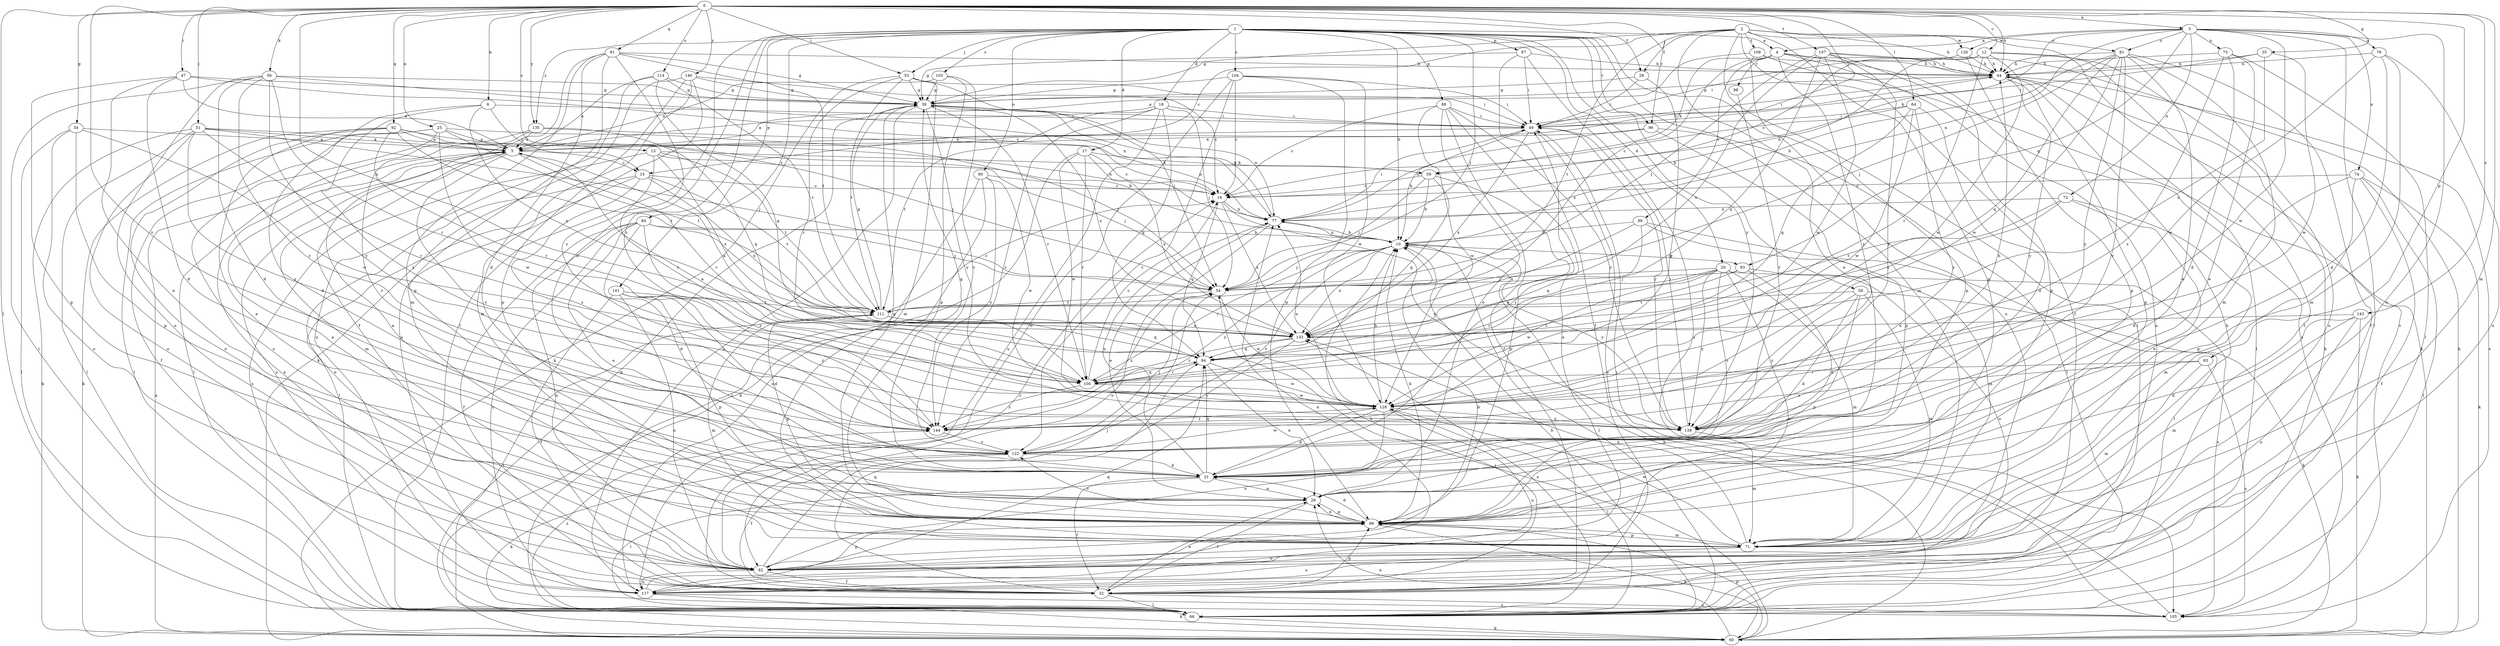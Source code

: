 strict digraph  {
0;
1;
2;
3;
4;
5;
6;
10;
12;
13;
15;
16;
17;
18;
20;
21;
25;
26;
28;
32;
34;
35;
38;
44;
47;
49;
51;
53;
54;
56;
58;
59;
60;
64;
66;
71;
72;
73;
74;
76;
77;
80;
81;
82;
83;
84;
87;
88;
89;
91;
92;
93;
94;
96;
98;
99;
100;
101;
103;
104;
105;
107;
108;
111;
114;
117;
122;
126;
128;
133;
135;
138;
140;
143;
144;
0 -> 3  [label=a];
0 -> 6  [label=b];
0 -> 12  [label=c];
0 -> 13  [label=c];
0 -> 25  [label=e];
0 -> 28  [label=f];
0 -> 34  [label=g];
0 -> 35  [label=g];
0 -> 44  [label=h];
0 -> 47  [label=i];
0 -> 49  [label=i];
0 -> 51  [label=j];
0 -> 53  [label=j];
0 -> 56  [label=k];
0 -> 64  [label=l];
0 -> 66  [label=l];
0 -> 71  [label=m];
0 -> 83  [label=p];
0 -> 91  [label=q];
0 -> 92  [label=q];
0 -> 96  [label=r];
0 -> 107  [label=t];
0 -> 114  [label=u];
0 -> 122  [label=v];
0 -> 133  [label=x];
0 -> 135  [label=y];
0 -> 140  [label=z];
0 -> 143  [label=z];
1 -> 4  [label=a];
1 -> 10  [label=b];
1 -> 17  [label=d];
1 -> 18  [label=d];
1 -> 20  [label=d];
1 -> 21  [label=d];
1 -> 53  [label=j];
1 -> 54  [label=j];
1 -> 58  [label=k];
1 -> 66  [label=l];
1 -> 71  [label=m];
1 -> 80  [label=o];
1 -> 84  [label=p];
1 -> 87  [label=p];
1 -> 88  [label=p];
1 -> 96  [label=r];
1 -> 101  [label=s];
1 -> 103  [label=s];
1 -> 104  [label=s];
1 -> 117  [label=u];
1 -> 135  [label=y];
1 -> 138  [label=y];
1 -> 144  [label=z];
2 -> 15  [label=c];
2 -> 26  [label=e];
2 -> 28  [label=f];
2 -> 32  [label=f];
2 -> 38  [label=g];
2 -> 44  [label=h];
2 -> 66  [label=l];
2 -> 81  [label=o];
2 -> 89  [label=p];
2 -> 105  [label=s];
2 -> 108  [label=t];
2 -> 111  [label=t];
2 -> 126  [label=w];
3 -> 4  [label=a];
3 -> 59  [label=k];
3 -> 66  [label=l];
3 -> 72  [label=n];
3 -> 73  [label=n];
3 -> 74  [label=n];
3 -> 76  [label=n];
3 -> 77  [label=n];
3 -> 81  [label=o];
3 -> 82  [label=o];
3 -> 93  [label=q];
3 -> 126  [label=w];
3 -> 128  [label=w];
4 -> 44  [label=h];
4 -> 59  [label=k];
4 -> 98  [label=r];
4 -> 99  [label=r];
4 -> 105  [label=s];
4 -> 117  [label=u];
4 -> 133  [label=x];
4 -> 138  [label=y];
5 -> 15  [label=c];
5 -> 44  [label=h];
5 -> 71  [label=m];
5 -> 100  [label=r];
5 -> 117  [label=u];
5 -> 122  [label=v];
6 -> 15  [label=c];
6 -> 21  [label=d];
6 -> 49  [label=i];
6 -> 133  [label=x];
6 -> 138  [label=y];
10 -> 54  [label=j];
10 -> 66  [label=l];
10 -> 77  [label=n];
10 -> 93  [label=q];
10 -> 100  [label=r];
10 -> 122  [label=v];
10 -> 133  [label=x];
10 -> 138  [label=y];
10 -> 144  [label=z];
12 -> 16  [label=c];
12 -> 32  [label=f];
12 -> 44  [label=h];
12 -> 77  [label=n];
12 -> 100  [label=r];
12 -> 117  [label=u];
12 -> 128  [label=w];
13 -> 54  [label=j];
13 -> 59  [label=k];
13 -> 100  [label=r];
13 -> 105  [label=s];
13 -> 111  [label=t];
13 -> 133  [label=x];
15 -> 16  [label=c];
15 -> 66  [label=l];
15 -> 82  [label=o];
15 -> 111  [label=t];
15 -> 133  [label=x];
15 -> 144  [label=z];
16 -> 77  [label=n];
16 -> 94  [label=q];
16 -> 133  [label=x];
16 -> 138  [label=y];
17 -> 16  [label=c];
17 -> 59  [label=k];
17 -> 60  [label=k];
17 -> 100  [label=r];
17 -> 128  [label=w];
17 -> 133  [label=x];
18 -> 5  [label=a];
18 -> 49  [label=i];
18 -> 54  [label=j];
18 -> 94  [label=q];
18 -> 111  [label=t];
18 -> 117  [label=u];
18 -> 144  [label=z];
20 -> 54  [label=j];
20 -> 71  [label=m];
20 -> 82  [label=o];
20 -> 100  [label=r];
20 -> 105  [label=s];
20 -> 122  [label=v];
20 -> 128  [label=w];
20 -> 133  [label=x];
20 -> 138  [label=y];
21 -> 26  [label=e];
21 -> 32  [label=f];
21 -> 49  [label=i];
21 -> 66  [label=l];
21 -> 77  [label=n];
21 -> 94  [label=q];
25 -> 5  [label=a];
25 -> 32  [label=f];
25 -> 54  [label=j];
25 -> 66  [label=l];
25 -> 82  [label=o];
25 -> 111  [label=t];
25 -> 128  [label=w];
26 -> 5  [label=a];
26 -> 32  [label=f];
26 -> 89  [label=p];
28 -> 38  [label=g];
28 -> 49  [label=i];
28 -> 144  [label=z];
32 -> 5  [label=a];
32 -> 10  [label=b];
32 -> 16  [label=c];
32 -> 26  [label=e];
32 -> 66  [label=l];
32 -> 89  [label=p];
32 -> 94  [label=q];
32 -> 105  [label=s];
34 -> 5  [label=a];
34 -> 66  [label=l];
34 -> 82  [label=o];
34 -> 89  [label=p];
34 -> 128  [label=w];
35 -> 44  [label=h];
35 -> 49  [label=i];
35 -> 128  [label=w];
35 -> 133  [label=x];
38 -> 49  [label=i];
38 -> 77  [label=n];
38 -> 100  [label=r];
38 -> 117  [label=u];
38 -> 133  [label=x];
38 -> 138  [label=y];
44 -> 38  [label=g];
44 -> 49  [label=i];
44 -> 66  [label=l];
44 -> 89  [label=p];
44 -> 105  [label=s];
44 -> 138  [label=y];
47 -> 5  [label=a];
47 -> 16  [label=c];
47 -> 21  [label=d];
47 -> 26  [label=e];
47 -> 38  [label=g];
47 -> 89  [label=p];
49 -> 5  [label=a];
49 -> 10  [label=b];
49 -> 105  [label=s];
49 -> 133  [label=x];
49 -> 138  [label=y];
51 -> 5  [label=a];
51 -> 10  [label=b];
51 -> 54  [label=j];
51 -> 60  [label=k];
51 -> 66  [label=l];
51 -> 82  [label=o];
51 -> 100  [label=r];
51 -> 144  [label=z];
53 -> 38  [label=g];
53 -> 49  [label=i];
53 -> 54  [label=j];
53 -> 60  [label=k];
53 -> 71  [label=m];
53 -> 100  [label=r];
53 -> 111  [label=t];
54 -> 111  [label=t];
54 -> 128  [label=w];
54 -> 144  [label=z];
56 -> 21  [label=d];
56 -> 38  [label=g];
56 -> 66  [label=l];
56 -> 77  [label=n];
56 -> 82  [label=o];
56 -> 100  [label=r];
56 -> 138  [label=y];
56 -> 144  [label=z];
58 -> 21  [label=d];
58 -> 60  [label=k];
58 -> 71  [label=m];
58 -> 89  [label=p];
58 -> 111  [label=t];
58 -> 138  [label=y];
59 -> 10  [label=b];
59 -> 16  [label=c];
59 -> 54  [label=j];
59 -> 89  [label=p];
59 -> 94  [label=q];
60 -> 5  [label=a];
60 -> 10  [label=b];
60 -> 26  [label=e];
60 -> 38  [label=g];
60 -> 54  [label=j];
60 -> 89  [label=p];
64 -> 16  [label=c];
64 -> 21  [label=d];
64 -> 49  [label=i];
64 -> 94  [label=q];
64 -> 128  [label=w];
64 -> 138  [label=y];
66 -> 10  [label=b];
66 -> 44  [label=h];
66 -> 60  [label=k];
66 -> 111  [label=t];
66 -> 133  [label=x];
66 -> 144  [label=z];
71 -> 82  [label=o];
71 -> 89  [label=p];
71 -> 117  [label=u];
71 -> 128  [label=w];
71 -> 133  [label=x];
72 -> 26  [label=e];
72 -> 71  [label=m];
72 -> 77  [label=n];
72 -> 111  [label=t];
72 -> 133  [label=x];
73 -> 21  [label=d];
73 -> 26  [label=e];
73 -> 44  [label=h];
73 -> 66  [label=l];
73 -> 144  [label=z];
74 -> 16  [label=c];
74 -> 21  [label=d];
74 -> 32  [label=f];
74 -> 60  [label=k];
74 -> 66  [label=l];
74 -> 89  [label=p];
76 -> 21  [label=d];
76 -> 44  [label=h];
76 -> 71  [label=m];
76 -> 117  [label=u];
76 -> 128  [label=w];
77 -> 10  [label=b];
77 -> 26  [label=e];
77 -> 38  [label=g];
77 -> 49  [label=i];
77 -> 82  [label=o];
80 -> 16  [label=c];
80 -> 66  [label=l];
80 -> 117  [label=u];
80 -> 128  [label=w];
80 -> 144  [label=z];
81 -> 10  [label=b];
81 -> 26  [label=e];
81 -> 32  [label=f];
81 -> 44  [label=h];
81 -> 54  [label=j];
81 -> 71  [label=m];
81 -> 94  [label=q];
81 -> 122  [label=v];
81 -> 128  [label=w];
81 -> 138  [label=y];
82 -> 10  [label=b];
82 -> 32  [label=f];
82 -> 44  [label=h];
82 -> 54  [label=j];
82 -> 89  [label=p];
82 -> 117  [label=u];
83 -> 71  [label=m];
83 -> 100  [label=r];
83 -> 105  [label=s];
83 -> 144  [label=z];
84 -> 10  [label=b];
84 -> 21  [label=d];
84 -> 26  [label=e];
84 -> 32  [label=f];
84 -> 54  [label=j];
84 -> 82  [label=o];
84 -> 117  [label=u];
84 -> 144  [label=z];
87 -> 32  [label=f];
87 -> 38  [label=g];
87 -> 44  [label=h];
87 -> 49  [label=i];
87 -> 105  [label=s];
88 -> 16  [label=c];
88 -> 26  [label=e];
88 -> 32  [label=f];
88 -> 49  [label=i];
88 -> 82  [label=o];
88 -> 128  [label=w];
88 -> 138  [label=y];
89 -> 5  [label=a];
89 -> 10  [label=b];
89 -> 21  [label=d];
89 -> 26  [label=e];
89 -> 38  [label=g];
89 -> 60  [label=k];
89 -> 71  [label=m];
89 -> 122  [label=v];
91 -> 21  [label=d];
91 -> 32  [label=f];
91 -> 38  [label=g];
91 -> 44  [label=h];
91 -> 71  [label=m];
91 -> 89  [label=p];
91 -> 111  [label=t];
91 -> 144  [label=z];
92 -> 5  [label=a];
92 -> 26  [label=e];
92 -> 54  [label=j];
92 -> 60  [label=k];
92 -> 77  [label=n];
92 -> 82  [label=o];
92 -> 100  [label=r];
92 -> 111  [label=t];
93 -> 21  [label=d];
93 -> 54  [label=j];
93 -> 82  [label=o];
93 -> 100  [label=r];
94 -> 5  [label=a];
94 -> 26  [label=e];
94 -> 100  [label=r];
94 -> 128  [label=w];
96 -> 5  [label=a];
96 -> 66  [label=l];
96 -> 77  [label=n];
96 -> 89  [label=p];
98 -> 122  [label=v];
99 -> 10  [label=b];
99 -> 66  [label=l];
99 -> 71  [label=m];
99 -> 94  [label=q];
99 -> 133  [label=x];
100 -> 16  [label=c];
100 -> 94  [label=q];
100 -> 128  [label=w];
100 -> 144  [label=z];
101 -> 21  [label=d];
101 -> 32  [label=f];
101 -> 82  [label=o];
101 -> 89  [label=p];
101 -> 111  [label=t];
101 -> 144  [label=z];
103 -> 5  [label=a];
103 -> 38  [label=g];
103 -> 89  [label=p];
103 -> 122  [label=v];
104 -> 16  [label=c];
104 -> 38  [label=g];
104 -> 49  [label=i];
104 -> 82  [label=o];
104 -> 89  [label=p];
104 -> 122  [label=v];
104 -> 128  [label=w];
105 -> 49  [label=i];
107 -> 44  [label=h];
107 -> 54  [label=j];
107 -> 60  [label=k];
107 -> 89  [label=p];
107 -> 94  [label=q];
107 -> 128  [label=w];
107 -> 133  [label=x];
107 -> 138  [label=y];
108 -> 5  [label=a];
108 -> 44  [label=h];
108 -> 60  [label=k];
108 -> 89  [label=p];
111 -> 16  [label=c];
111 -> 38  [label=g];
111 -> 71  [label=m];
111 -> 89  [label=p];
111 -> 94  [label=q];
111 -> 133  [label=x];
114 -> 5  [label=a];
114 -> 38  [label=g];
114 -> 94  [label=q];
114 -> 111  [label=t];
114 -> 117  [label=u];
117 -> 60  [label=k];
117 -> 77  [label=n];
117 -> 94  [label=q];
117 -> 105  [label=s];
122 -> 21  [label=d];
122 -> 32  [label=f];
122 -> 38  [label=g];
122 -> 54  [label=j];
122 -> 60  [label=k];
122 -> 128  [label=w];
126 -> 44  [label=h];
126 -> 49  [label=i];
126 -> 89  [label=p];
128 -> 5  [label=a];
128 -> 10  [label=b];
128 -> 21  [label=d];
128 -> 66  [label=l];
128 -> 77  [label=n];
128 -> 82  [label=o];
128 -> 117  [label=u];
128 -> 138  [label=y];
128 -> 144  [label=z];
133 -> 94  [label=q];
133 -> 100  [label=r];
133 -> 122  [label=v];
135 -> 5  [label=a];
135 -> 66  [label=l];
135 -> 77  [label=n];
135 -> 94  [label=q];
135 -> 122  [label=v];
138 -> 44  [label=h];
138 -> 49  [label=i];
138 -> 71  [label=m];
140 -> 16  [label=c];
140 -> 38  [label=g];
140 -> 60  [label=k];
140 -> 71  [label=m];
140 -> 89  [label=p];
140 -> 117  [label=u];
143 -> 21  [label=d];
143 -> 60  [label=k];
143 -> 71  [label=m];
143 -> 82  [label=o];
143 -> 133  [label=x];
144 -> 122  [label=v];
}
